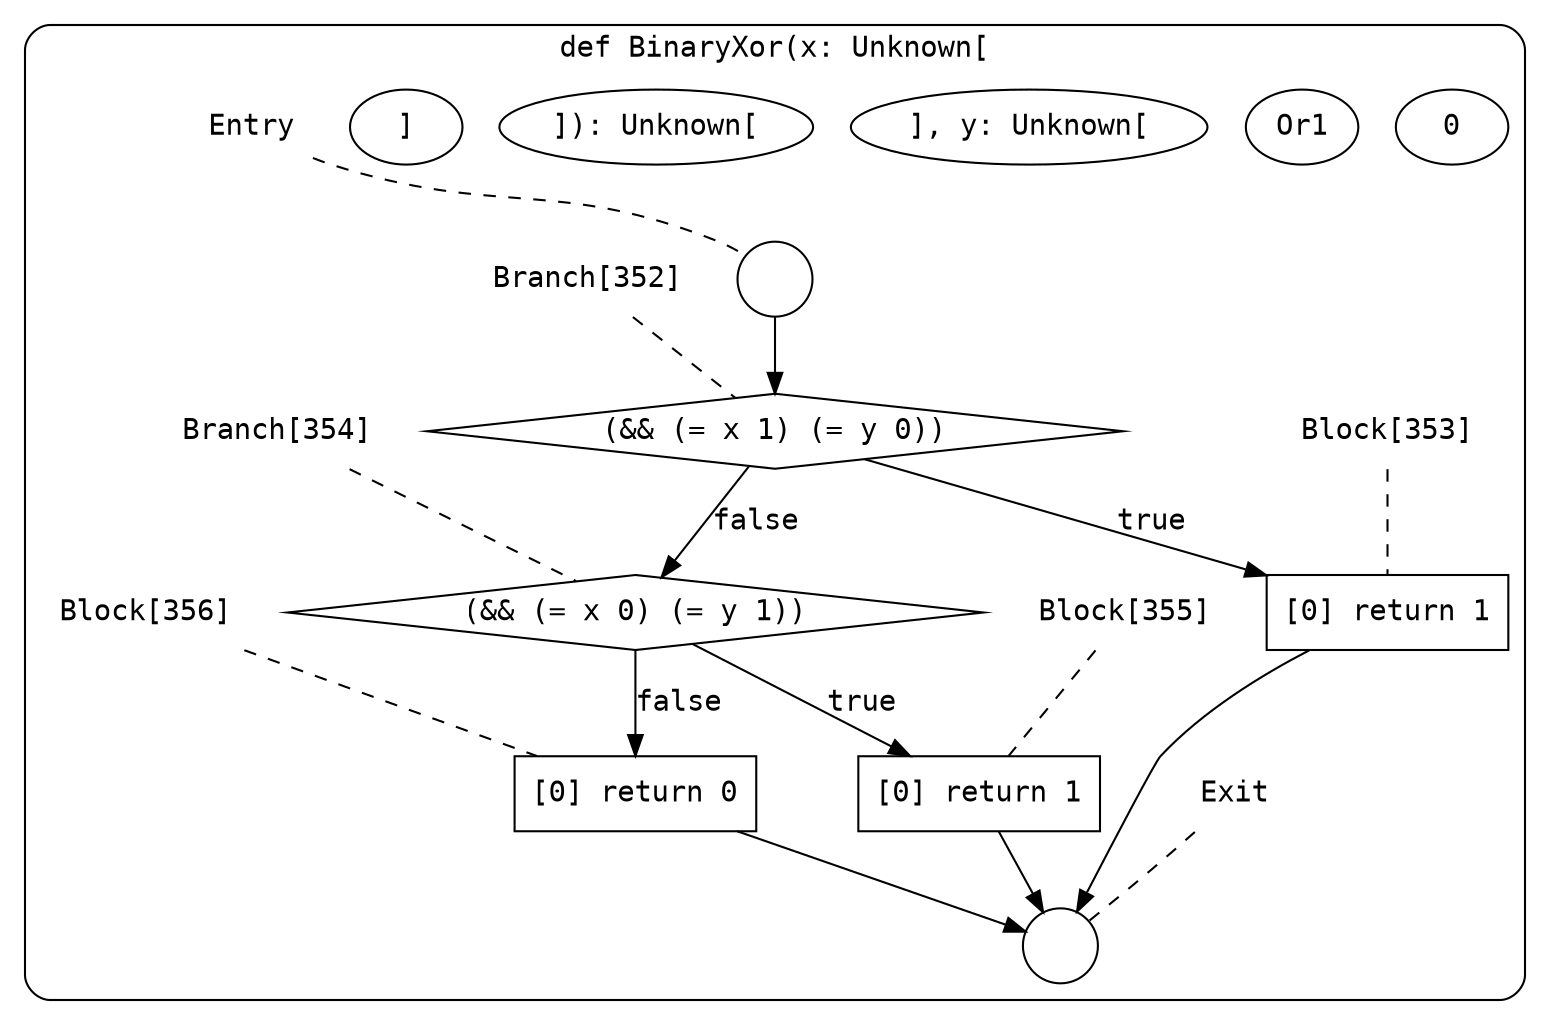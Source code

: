 digraph {
  graph [fontname = "Consolas"]
  node [fontname = "Consolas"]
  edge [fontname = "Consolas"]
  subgraph cluster49 {
    label = "def BinaryXor(x: Unknown["0Or1"], y: Unknown["0Or1"]): Unknown["0Or1"]"
    style = rounded
    cluster49_entry_name [shape=none, label=<<font color="black">Entry</font>>]
    cluster49_entry_name -> cluster49_entry [arrowhead=none, color="black", style=dashed]
    cluster49_entry [shape=circle label=" " color="black" fillcolor="white" style=filled]
    cluster49_entry -> node352 [color="black"]
    cluster49_exit_name [shape=none, label=<<font color="black">Exit</font>>]
    cluster49_exit_name -> cluster49_exit [arrowhead=none, color="black", style=dashed]
    cluster49_exit [shape=circle label=" " color="black" fillcolor="white" style=filled]
    node352_name [shape=none, label=<<font color="black">Branch[352]</font>>]
    node352_name -> node352 [arrowhead=none, color="black", style=dashed]
    node352 [shape=diamond, label=<<font color="black">(&amp;&amp; (= x 1) (= y 0))</font>> color="black" fillcolor="white", style=filled]
    node352 -> node353 [label=<<font color="black">true</font>> color="black"]
    node352 -> node354 [label=<<font color="black">false</font>> color="black"]
    node353_name [shape=none, label=<<font color="black">Block[353]</font>>]
    node353_name -> node353 [arrowhead=none, color="black", style=dashed]
    node353 [shape=box, label=<<font color="black">[0] return 1<BR ALIGN="LEFT"/></font>> color="black" fillcolor="white", style=filled]
    node353 -> cluster49_exit [color="black"]
    node354_name [shape=none, label=<<font color="black">Branch[354]</font>>]
    node354_name -> node354 [arrowhead=none, color="black", style=dashed]
    node354 [shape=diamond, label=<<font color="black">(&amp;&amp; (= x 0) (= y 1))</font>> color="black" fillcolor="white", style=filled]
    node354 -> node355 [label=<<font color="black">true</font>> color="black"]
    node354 -> node356 [label=<<font color="black">false</font>> color="black"]
    node355_name [shape=none, label=<<font color="black">Block[355]</font>>]
    node355_name -> node355 [arrowhead=none, color="black", style=dashed]
    node355 [shape=box, label=<<font color="black">[0] return 1<BR ALIGN="LEFT"/></font>> color="black" fillcolor="white", style=filled]
    node355 -> cluster49_exit [color="black"]
    node356_name [shape=none, label=<<font color="black">Block[356]</font>>]
    node356_name -> node356 [arrowhead=none, color="black", style=dashed]
    node356 [shape=box, label=<<font color="black">[0] return 0<BR ALIGN="LEFT"/></font>> color="black" fillcolor="white", style=filled]
    node356 -> cluster49_exit [color="black"]
  }
}